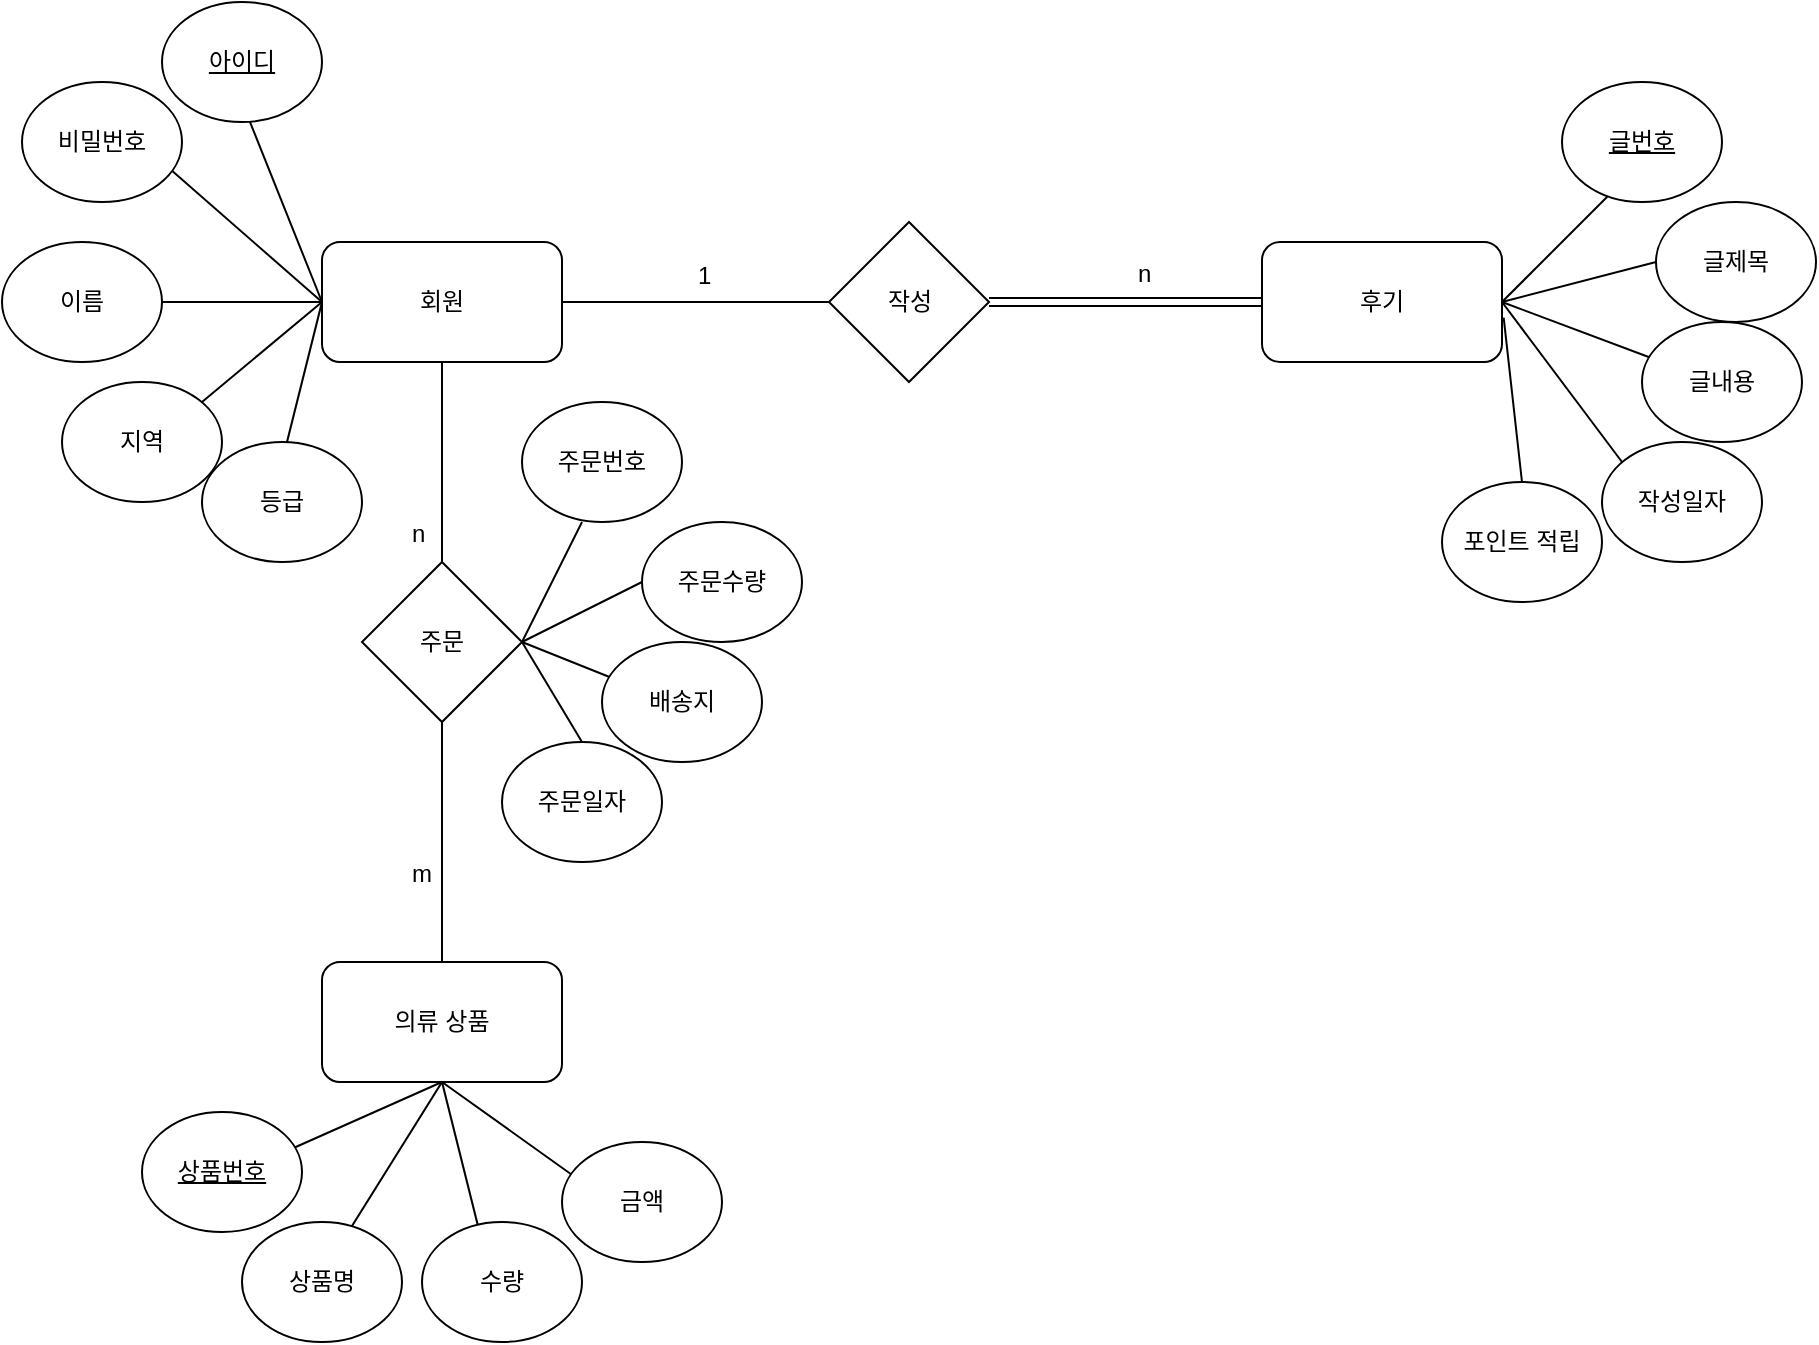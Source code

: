 <mxfile version="18.1.1" type="device"><diagram id="m0l57MB8qb1Psd1VKt3P" name="Page-1"><mxGraphModel dx="1038" dy="579" grid="1" gridSize="10" guides="1" tooltips="1" connect="1" arrows="1" fold="1" page="1" pageScale="1" pageWidth="827" pageHeight="1169" math="0" shadow="0"><root><mxCell id="0"/><mxCell id="1" parent="0"/><mxCell id="jCQALg6oPo6EXOoQSi95-1" value="회원" style="rounded=1;whiteSpace=wrap;html=1;" vertex="1" parent="1"><mxGeometry x="160" y="150" width="120" height="60" as="geometry"/></mxCell><mxCell id="jCQALg6oPo6EXOoQSi95-2" value="의류 상품&lt;span style=&quot;color: rgba(0, 0, 0, 0); font-family: monospace; font-size: 0px; text-align: start;&quot;&gt;%3CmxGraphModel%3E%3Croot%3E%3CmxCell%20id%3D%220%22%2F%3E%3CmxCell%20id%3D%221%22%20parent%3D%220%22%2F%3E%3CmxCell%20id%3D%222%22%20value%3D%22%ED%9A%8C%EC%9B%90%22%20style%3D%22rounded%3D1%3BwhiteSpace%3Dwrap%3Bhtml%3D1%3B%22%20vertex%3D%221%22%20parent%3D%221%22%3E%3CmxGeometry%20x%3D%22270%22%20y%3D%22180%22%20width%3D%22120%22%20height%3D%2260%22%20as%3D%22geometry%22%2F%3E%3C%2FmxCell%3E%3C%2Froot%3E%3C%2FmxGraphModel%3E&lt;/span&gt;" style="rounded=1;whiteSpace=wrap;html=1;" vertex="1" parent="1"><mxGeometry x="160" y="510" width="120" height="60" as="geometry"/></mxCell><mxCell id="jCQALg6oPo6EXOoQSi95-3" value="후기" style="rounded=1;whiteSpace=wrap;html=1;" vertex="1" parent="1"><mxGeometry x="630" y="150" width="120" height="60" as="geometry"/></mxCell><mxCell id="jCQALg6oPo6EXOoQSi95-4" style="edgeStyle=orthogonalEdgeStyle;rounded=0;orthogonalLoop=1;jettySize=auto;html=1;exitX=0.5;exitY=1;exitDx=0;exitDy=0;" edge="1" parent="1" source="jCQALg6oPo6EXOoQSi95-3" target="jCQALg6oPo6EXOoQSi95-3"><mxGeometry relative="1" as="geometry"/></mxCell><mxCell id="jCQALg6oPo6EXOoQSi95-6" value="" style="shape=link;html=1;rounded=0;entryX=0;entryY=0.5;entryDx=0;entryDy=0;exitX=1;exitY=0.5;exitDx=0;exitDy=0;" edge="1" parent="1" source="jCQALg6oPo6EXOoQSi95-7" target="jCQALg6oPo6EXOoQSi95-3"><mxGeometry width="100" relative="1" as="geometry"><mxPoint x="490" y="170" as="sourcePoint"/><mxPoint x="630" y="169.5" as="targetPoint"/></mxGeometry></mxCell><mxCell id="jCQALg6oPo6EXOoQSi95-7" value="작성" style="rhombus;whiteSpace=wrap;html=1;" vertex="1" parent="1"><mxGeometry x="413.5" y="140" width="80" height="80" as="geometry"/></mxCell><mxCell id="jCQALg6oPo6EXOoQSi95-8" value="" style="endArrow=none;html=1;rounded=0;exitX=0;exitY=0.5;exitDx=0;exitDy=0;entryX=1;entryY=0.5;entryDx=0;entryDy=0;" edge="1" parent="1" source="jCQALg6oPo6EXOoQSi95-7" target="jCQALg6oPo6EXOoQSi95-1"><mxGeometry width="50" height="50" relative="1" as="geometry"><mxPoint x="300" y="310" as="sourcePoint"/><mxPoint x="350" y="260" as="targetPoint"/></mxGeometry></mxCell><mxCell id="jCQALg6oPo6EXOoQSi95-9" value="" style="endArrow=none;html=1;rounded=0;entryX=0.5;entryY=1;entryDx=0;entryDy=0;" edge="1" parent="1" target="jCQALg6oPo6EXOoQSi95-1"><mxGeometry width="50" height="50" relative="1" as="geometry"><mxPoint x="220" y="320" as="sourcePoint"/><mxPoint x="350" y="260" as="targetPoint"/></mxGeometry></mxCell><mxCell id="jCQALg6oPo6EXOoQSi95-10" value="주문" style="rhombus;whiteSpace=wrap;html=1;" vertex="1" parent="1"><mxGeometry x="180" y="310" width="80" height="80" as="geometry"/></mxCell><mxCell id="jCQALg6oPo6EXOoQSi95-11" value="" style="endArrow=none;html=1;rounded=0;exitX=0.5;exitY=0;exitDx=0;exitDy=0;" edge="1" parent="1" source="jCQALg6oPo6EXOoQSi95-2"><mxGeometry width="50" height="50" relative="1" as="geometry"><mxPoint x="300" y="490" as="sourcePoint"/><mxPoint x="220" y="390" as="targetPoint"/><Array as="points"><mxPoint x="220" y="390"/></Array></mxGeometry></mxCell><mxCell id="jCQALg6oPo6EXOoQSi95-12" value="" style="endArrow=none;html=1;rounded=0;entryX=0;entryY=0.5;entryDx=0;entryDy=0;" edge="1" parent="1" target="jCQALg6oPo6EXOoQSi95-1"><mxGeometry width="50" height="50" relative="1" as="geometry"><mxPoint x="120" y="80" as="sourcePoint"/><mxPoint x="350" y="260" as="targetPoint"/></mxGeometry></mxCell><mxCell id="jCQALg6oPo6EXOoQSi95-13" value="" style="endArrow=none;html=1;rounded=0;" edge="1" parent="1"><mxGeometry width="50" height="50" relative="1" as="geometry"><mxPoint x="80" y="110" as="sourcePoint"/><mxPoint x="160" y="180" as="targetPoint"/></mxGeometry></mxCell><mxCell id="jCQALg6oPo6EXOoQSi95-14" value="" style="endArrow=none;html=1;rounded=0;" edge="1" parent="1"><mxGeometry width="50" height="50" relative="1" as="geometry"><mxPoint x="80" y="180" as="sourcePoint"/><mxPoint x="160" y="180" as="targetPoint"/><Array as="points"/></mxGeometry></mxCell><mxCell id="jCQALg6oPo6EXOoQSi95-15" value="아이디" style="ellipse;whiteSpace=wrap;html=1;fontStyle=4" vertex="1" parent="1"><mxGeometry x="80" y="30" width="80" height="60" as="geometry"/></mxCell><mxCell id="jCQALg6oPo6EXOoQSi95-16" value="비밀번호" style="ellipse;whiteSpace=wrap;html=1;" vertex="1" parent="1"><mxGeometry x="10" y="70" width="80" height="60" as="geometry"/></mxCell><mxCell id="jCQALg6oPo6EXOoQSi95-17" value="이름" style="ellipse;whiteSpace=wrap;html=1;" vertex="1" parent="1"><mxGeometry y="150" width="80" height="60" as="geometry"/></mxCell><mxCell id="jCQALg6oPo6EXOoQSi95-18" value="" style="endArrow=none;html=1;rounded=0;" edge="1" parent="1"><mxGeometry width="50" height="50" relative="1" as="geometry"><mxPoint x="100" y="230" as="sourcePoint"/><mxPoint x="160" y="180" as="targetPoint"/><Array as="points"/></mxGeometry></mxCell><mxCell id="jCQALg6oPo6EXOoQSi95-19" value="지역" style="ellipse;whiteSpace=wrap;html=1;" vertex="1" parent="1"><mxGeometry x="30" y="220" width="80" height="60" as="geometry"/></mxCell><mxCell id="jCQALg6oPo6EXOoQSi95-20" value="" style="endArrow=none;html=1;rounded=0;entryX=0;entryY=0.5;entryDx=0;entryDy=0;" edge="1" parent="1" target="jCQALg6oPo6EXOoQSi95-1"><mxGeometry width="50" height="50" relative="1" as="geometry"><mxPoint x="140" y="260" as="sourcePoint"/><mxPoint x="170" y="190" as="targetPoint"/><Array as="points"/></mxGeometry></mxCell><mxCell id="jCQALg6oPo6EXOoQSi95-21" value="등급" style="ellipse;whiteSpace=wrap;html=1;" vertex="1" parent="1"><mxGeometry x="100" y="250" width="80" height="60" as="geometry"/></mxCell><mxCell id="jCQALg6oPo6EXOoQSi95-22" value="" style="endArrow=none;html=1;rounded=0;" edge="1" parent="1"><mxGeometry width="50" height="50" relative="1" as="geometry"><mxPoint x="750" y="180" as="sourcePoint"/><mxPoint x="810" y="120" as="targetPoint"/></mxGeometry></mxCell><mxCell id="jCQALg6oPo6EXOoQSi95-23" value="" style="endArrow=none;html=1;rounded=0;exitX=1;exitY=0.5;exitDx=0;exitDy=0;entryX=0;entryY=0.5;entryDx=0;entryDy=0;" edge="1" parent="1" source="jCQALg6oPo6EXOoQSi95-3" target="jCQALg6oPo6EXOoQSi95-28"><mxGeometry width="50" height="50" relative="1" as="geometry"><mxPoint x="760" y="180" as="sourcePoint"/><mxPoint x="840" y="170" as="targetPoint"/></mxGeometry></mxCell><mxCell id="jCQALg6oPo6EXOoQSi95-24" value="" style="endArrow=none;html=1;rounded=0;exitX=1;exitY=0.5;exitDx=0;exitDy=0;" edge="1" parent="1" source="jCQALg6oPo6EXOoQSi95-3"><mxGeometry width="50" height="50" relative="1" as="geometry"><mxPoint x="760" y="190" as="sourcePoint"/><mxPoint x="830" y="210" as="targetPoint"/></mxGeometry></mxCell><mxCell id="jCQALg6oPo6EXOoQSi95-25" value="" style="endArrow=none;html=1;rounded=0;exitX=1;exitY=0.5;exitDx=0;exitDy=0;" edge="1" parent="1" source="jCQALg6oPo6EXOoQSi95-3"><mxGeometry width="50" height="50" relative="1" as="geometry"><mxPoint x="760" y="190" as="sourcePoint"/><mxPoint x="810" y="260" as="targetPoint"/></mxGeometry></mxCell><mxCell id="jCQALg6oPo6EXOoQSi95-26" value="" style="endArrow=none;html=1;rounded=0;exitX=1.007;exitY=0.63;exitDx=0;exitDy=0;exitPerimeter=0;" edge="1" parent="1" source="jCQALg6oPo6EXOoQSi95-3"><mxGeometry width="50" height="50" relative="1" as="geometry"><mxPoint x="760" y="190" as="sourcePoint"/><mxPoint x="760" y="270" as="targetPoint"/></mxGeometry></mxCell><mxCell id="jCQALg6oPo6EXOoQSi95-27" value="글번호" style="ellipse;whiteSpace=wrap;html=1;fontStyle=4" vertex="1" parent="1"><mxGeometry x="780" y="70" width="80" height="60" as="geometry"/></mxCell><mxCell id="jCQALg6oPo6EXOoQSi95-28" value="글제목" style="ellipse;whiteSpace=wrap;html=1;" vertex="1" parent="1"><mxGeometry x="827" y="130" width="80" height="60" as="geometry"/></mxCell><mxCell id="jCQALg6oPo6EXOoQSi95-29" value="글내용" style="ellipse;whiteSpace=wrap;html=1;" vertex="1" parent="1"><mxGeometry x="820" y="190" width="80" height="60" as="geometry"/></mxCell><mxCell id="jCQALg6oPo6EXOoQSi95-30" value="작성일자" style="ellipse;whiteSpace=wrap;html=1;" vertex="1" parent="1"><mxGeometry x="800" y="250" width="80" height="60" as="geometry"/></mxCell><mxCell id="jCQALg6oPo6EXOoQSi95-31" value="포인트 적립" style="ellipse;whiteSpace=wrap;html=1;" vertex="1" parent="1"><mxGeometry x="720" y="270" width="80" height="60" as="geometry"/></mxCell><mxCell id="jCQALg6oPo6EXOoQSi95-32" value="" style="endArrow=none;html=1;rounded=0;" edge="1" parent="1"><mxGeometry width="50" height="50" relative="1" as="geometry"><mxPoint x="260" y="350" as="sourcePoint"/><mxPoint x="290" y="290" as="targetPoint"/></mxGeometry></mxCell><mxCell id="jCQALg6oPo6EXOoQSi95-33" value="" style="endArrow=none;html=1;rounded=0;" edge="1" parent="1"><mxGeometry width="50" height="50" relative="1" as="geometry"><mxPoint x="260" y="350" as="sourcePoint"/><mxPoint x="320" y="320" as="targetPoint"/></mxGeometry></mxCell><mxCell id="jCQALg6oPo6EXOoQSi95-34" value="" style="endArrow=none;html=1;rounded=0;exitX=1;exitY=0.5;exitDx=0;exitDy=0;" edge="1" parent="1" source="jCQALg6oPo6EXOoQSi95-10"><mxGeometry width="50" height="50" relative="1" as="geometry"><mxPoint x="268" y="367.44" as="sourcePoint"/><mxPoint x="310" y="370" as="targetPoint"/></mxGeometry></mxCell><mxCell id="jCQALg6oPo6EXOoQSi95-35" value="" style="endArrow=none;html=1;rounded=0;exitX=1;exitY=0.5;exitDx=0;exitDy=0;" edge="1" parent="1" source="jCQALg6oPo6EXOoQSi95-10"><mxGeometry width="50" height="50" relative="1" as="geometry"><mxPoint x="270" y="360" as="sourcePoint"/><mxPoint x="290" y="400" as="targetPoint"/></mxGeometry></mxCell><mxCell id="jCQALg6oPo6EXOoQSi95-36" value="주문번호" style="ellipse;whiteSpace=wrap;html=1;" vertex="1" parent="1"><mxGeometry x="260" y="230" width="80" height="60" as="geometry"/></mxCell><mxCell id="jCQALg6oPo6EXOoQSi95-37" value="주문수량" style="ellipse;whiteSpace=wrap;html=1;" vertex="1" parent="1"><mxGeometry x="320" y="290" width="80" height="60" as="geometry"/></mxCell><mxCell id="jCQALg6oPo6EXOoQSi95-38" value="배송지" style="ellipse;whiteSpace=wrap;html=1;" vertex="1" parent="1"><mxGeometry x="300" y="350" width="80" height="60" as="geometry"/></mxCell><mxCell id="jCQALg6oPo6EXOoQSi95-39" value="주문일자" style="ellipse;whiteSpace=wrap;html=1;" vertex="1" parent="1"><mxGeometry x="250" y="400" width="80" height="60" as="geometry"/></mxCell><mxCell id="jCQALg6oPo6EXOoQSi95-40" value="" style="endArrow=none;html=1;rounded=0;entryX=0.5;entryY=1;entryDx=0;entryDy=0;" edge="1" parent="1" target="jCQALg6oPo6EXOoQSi95-2"><mxGeometry width="50" height="50" relative="1" as="geometry"><mxPoint x="130" y="610" as="sourcePoint"/><mxPoint x="410" y="440" as="targetPoint"/></mxGeometry></mxCell><mxCell id="jCQALg6oPo6EXOoQSi95-41" value="" style="endArrow=none;html=1;rounded=0;entryX=0.5;entryY=1;entryDx=0;entryDy=0;" edge="1" parent="1" target="jCQALg6oPo6EXOoQSi95-2"><mxGeometry width="50" height="50" relative="1" as="geometry"><mxPoint x="170" y="650" as="sourcePoint"/><mxPoint x="230" y="580" as="targetPoint"/></mxGeometry></mxCell><mxCell id="jCQALg6oPo6EXOoQSi95-42" value="" style="endArrow=none;html=1;rounded=0;entryX=0.5;entryY=1;entryDx=0;entryDy=0;" edge="1" parent="1" target="jCQALg6oPo6EXOoQSi95-2"><mxGeometry width="50" height="50" relative="1" as="geometry"><mxPoint x="240" y="650" as="sourcePoint"/><mxPoint x="230" y="580" as="targetPoint"/></mxGeometry></mxCell><mxCell id="jCQALg6oPo6EXOoQSi95-43" value="" style="endArrow=none;html=1;rounded=0;entryX=0.5;entryY=1;entryDx=0;entryDy=0;" edge="1" parent="1" target="jCQALg6oPo6EXOoQSi95-2"><mxGeometry width="50" height="50" relative="1" as="geometry"><mxPoint x="290" y="620" as="sourcePoint"/><mxPoint x="230" y="590" as="targetPoint"/></mxGeometry></mxCell><mxCell id="jCQALg6oPo6EXOoQSi95-44" value="상품번호" style="ellipse;whiteSpace=wrap;html=1;fontStyle=4" vertex="1" parent="1"><mxGeometry x="70" y="585" width="80" height="60" as="geometry"/></mxCell><mxCell id="jCQALg6oPo6EXOoQSi95-45" value="상품명" style="ellipse;whiteSpace=wrap;html=1;" vertex="1" parent="1"><mxGeometry x="120" y="640" width="80" height="60" as="geometry"/></mxCell><mxCell id="jCQALg6oPo6EXOoQSi95-46" value="수량" style="ellipse;whiteSpace=wrap;html=1;" vertex="1" parent="1"><mxGeometry x="210" y="640" width="80" height="60" as="geometry"/></mxCell><mxCell id="jCQALg6oPo6EXOoQSi95-47" value="금액" style="ellipse;whiteSpace=wrap;html=1;" vertex="1" parent="1"><mxGeometry x="280" y="600" width="80" height="60" as="geometry"/></mxCell><mxCell id="jCQALg6oPo6EXOoQSi95-48" value="" style="shape=table;startSize=0;container=1;collapsible=1;childLayout=tableLayout;fixedRows=1;rowLines=0;fontStyle=0;align=center;resizeLast=1;strokeColor=none;fillColor=none;collapsible=0;" vertex="1" parent="1"><mxGeometry x="530" y="150" width="70" height="30" as="geometry"/></mxCell><mxCell id="jCQALg6oPo6EXOoQSi95-49" value="" style="shape=tableRow;horizontal=0;startSize=0;swimlaneHead=0;swimlaneBody=0;fillColor=none;collapsible=0;dropTarget=0;points=[[0,0.5],[1,0.5]];portConstraint=eastwest;top=0;left=0;right=0;bottom=0;" vertex="1" parent="jCQALg6oPo6EXOoQSi95-48"><mxGeometry width="70" height="30" as="geometry"/></mxCell><mxCell id="jCQALg6oPo6EXOoQSi95-50" value="" style="shape=partialRectangle;connectable=0;fillColor=none;top=0;left=0;bottom=0;right=0;editable=1;overflow=hidden;" vertex="1" parent="jCQALg6oPo6EXOoQSi95-49"><mxGeometry width="30" height="30" as="geometry"><mxRectangle width="30" height="30" as="alternateBounds"/></mxGeometry></mxCell><mxCell id="jCQALg6oPo6EXOoQSi95-51" value="n" style="shape=partialRectangle;connectable=0;fillColor=none;top=0;left=0;bottom=0;right=0;align=left;spacingLeft=6;overflow=hidden;" vertex="1" parent="jCQALg6oPo6EXOoQSi95-49"><mxGeometry x="30" width="40" height="30" as="geometry"><mxRectangle width="40" height="30" as="alternateBounds"/></mxGeometry></mxCell><mxCell id="jCQALg6oPo6EXOoQSi95-52" value="" style="shape=table;startSize=0;container=1;collapsible=1;childLayout=tableLayout;fixedRows=1;rowLines=0;fontStyle=0;align=center;resizeLast=1;strokeColor=none;fillColor=none;collapsible=0;" vertex="1" parent="1"><mxGeometry x="310" y="151" width="70" height="30" as="geometry"/></mxCell><mxCell id="jCQALg6oPo6EXOoQSi95-53" value="" style="shape=tableRow;horizontal=0;startSize=0;swimlaneHead=0;swimlaneBody=0;fillColor=none;collapsible=0;dropTarget=0;points=[[0,0.5],[1,0.5]];portConstraint=eastwest;top=0;left=0;right=0;bottom=0;" vertex="1" parent="jCQALg6oPo6EXOoQSi95-52"><mxGeometry width="70" height="30" as="geometry"/></mxCell><mxCell id="jCQALg6oPo6EXOoQSi95-54" value="" style="shape=partialRectangle;connectable=0;fillColor=none;top=0;left=0;bottom=0;right=0;editable=1;overflow=hidden;" vertex="1" parent="jCQALg6oPo6EXOoQSi95-53"><mxGeometry width="30" height="30" as="geometry"><mxRectangle width="30" height="30" as="alternateBounds"/></mxGeometry></mxCell><mxCell id="jCQALg6oPo6EXOoQSi95-55" value="1" style="shape=partialRectangle;connectable=0;fillColor=none;top=0;left=0;bottom=0;right=0;align=left;spacingLeft=6;overflow=hidden;" vertex="1" parent="jCQALg6oPo6EXOoQSi95-53"><mxGeometry x="30" width="40" height="30" as="geometry"><mxRectangle width="40" height="30" as="alternateBounds"/></mxGeometry></mxCell><mxCell id="jCQALg6oPo6EXOoQSi95-56" value="" style="shape=table;startSize=0;container=1;collapsible=1;childLayout=tableLayout;fixedRows=1;rowLines=0;fontStyle=0;align=center;resizeLast=1;strokeColor=none;fillColor=none;collapsible=0;" vertex="1" parent="1"><mxGeometry x="167" y="280" width="70" height="50" as="geometry"/></mxCell><mxCell id="jCQALg6oPo6EXOoQSi95-57" value="" style="shape=tableRow;horizontal=0;startSize=0;swimlaneHead=0;swimlaneBody=0;fillColor=none;collapsible=0;dropTarget=0;points=[[0,0.5],[1,0.5]];portConstraint=eastwest;top=0;left=0;right=0;bottom=0;" vertex="1" parent="jCQALg6oPo6EXOoQSi95-56"><mxGeometry width="70" height="30" as="geometry"/></mxCell><mxCell id="jCQALg6oPo6EXOoQSi95-58" value="" style="shape=partialRectangle;connectable=0;fillColor=none;top=0;left=0;bottom=0;right=0;editable=1;overflow=hidden;" vertex="1" parent="jCQALg6oPo6EXOoQSi95-57"><mxGeometry width="30" height="30" as="geometry"><mxRectangle width="30" height="30" as="alternateBounds"/></mxGeometry></mxCell><mxCell id="jCQALg6oPo6EXOoQSi95-59" value="n" style="shape=partialRectangle;connectable=0;fillColor=none;top=0;left=0;bottom=0;right=0;align=left;spacingLeft=6;overflow=hidden;" vertex="1" parent="jCQALg6oPo6EXOoQSi95-57"><mxGeometry x="30" width="40" height="30" as="geometry"><mxRectangle width="40" height="30" as="alternateBounds"/></mxGeometry></mxCell><mxCell id="jCQALg6oPo6EXOoQSi95-62" value="" style="shape=table;startSize=0;container=1;collapsible=1;childLayout=tableLayout;fixedRows=1;rowLines=0;fontStyle=0;align=center;resizeLast=1;strokeColor=none;fillColor=none;collapsible=0;" vertex="1" parent="1"><mxGeometry x="167" y="450" width="70" height="30" as="geometry"/></mxCell><mxCell id="jCQALg6oPo6EXOoQSi95-63" value="" style="shape=tableRow;horizontal=0;startSize=0;swimlaneHead=0;swimlaneBody=0;fillColor=none;collapsible=0;dropTarget=0;points=[[0,0.5],[1,0.5]];portConstraint=eastwest;top=0;left=0;right=0;bottom=0;" vertex="1" parent="jCQALg6oPo6EXOoQSi95-62"><mxGeometry width="70" height="30" as="geometry"/></mxCell><mxCell id="jCQALg6oPo6EXOoQSi95-64" value="" style="shape=partialRectangle;connectable=0;fillColor=none;top=0;left=0;bottom=0;right=0;editable=1;overflow=hidden;" vertex="1" parent="jCQALg6oPo6EXOoQSi95-63"><mxGeometry width="30" height="30" as="geometry"><mxRectangle width="30" height="30" as="alternateBounds"/></mxGeometry></mxCell><mxCell id="jCQALg6oPo6EXOoQSi95-65" value="m" style="shape=partialRectangle;connectable=0;fillColor=none;top=0;left=0;bottom=0;right=0;align=left;spacingLeft=6;overflow=hidden;" vertex="1" parent="jCQALg6oPo6EXOoQSi95-63"><mxGeometry x="30" width="40" height="30" as="geometry"><mxRectangle width="40" height="30" as="alternateBounds"/></mxGeometry></mxCell></root></mxGraphModel></diagram></mxfile>